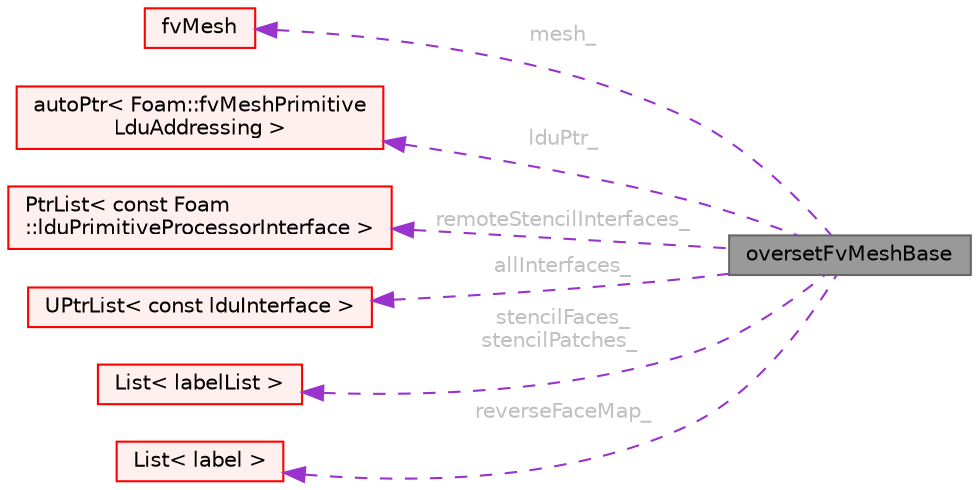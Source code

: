 digraph "oversetFvMeshBase"
{
 // LATEX_PDF_SIZE
  bgcolor="transparent";
  edge [fontname=Helvetica,fontsize=10,labelfontname=Helvetica,labelfontsize=10];
  node [fontname=Helvetica,fontsize=10,shape=box,height=0.2,width=0.4];
  rankdir="LR";
  Node1 [id="Node000001",label="oversetFvMeshBase",height=0.2,width=0.4,color="gray40", fillcolor="grey60", style="filled", fontcolor="black",tooltip="Support for overset functionality."];
  Node2 -> Node1 [id="edge1_Node000001_Node000002",dir="back",color="darkorchid3",style="dashed",tooltip=" ",label=" mesh_",fontcolor="grey" ];
  Node2 [id="Node000002",label="fvMesh",height=0.2,width=0.4,color="red", fillcolor="#FFF0F0", style="filled",URL="$classFoam_1_1fvMesh.html",tooltip="Mesh data needed to do the Finite Volume discretisation."];
  Node54 -> Node1 [id="edge2_Node000001_Node000054",dir="back",color="darkorchid3",style="dashed",tooltip=" ",label=" lduPtr_",fontcolor="grey" ];
  Node54 [id="Node000054",label="autoPtr\< Foam::fvMeshPrimitive\lLduAddressing \>",height=0.2,width=0.4,color="red", fillcolor="#FFF0F0", style="filled",URL="$classFoam_1_1autoPtr.html",tooltip=" "];
  Node56 -> Node1 [id="edge3_Node000001_Node000056",dir="back",color="darkorchid3",style="dashed",tooltip=" ",label=" remoteStencilInterfaces_",fontcolor="grey" ];
  Node56 [id="Node000056",label="PtrList\< const Foam\l::lduPrimitiveProcessorInterface \>",height=0.2,width=0.4,color="red", fillcolor="#FFF0F0", style="filled",URL="$classFoam_1_1PtrList.html",tooltip=" "];
  Node59 -> Node1 [id="edge4_Node000001_Node000059",dir="back",color="darkorchid3",style="dashed",tooltip=" ",label=" allInterfaces_",fontcolor="grey" ];
  Node59 [id="Node000059",label="UPtrList\< const lduInterface \>",height=0.2,width=0.4,color="red", fillcolor="#FFF0F0", style="filled",URL="$classFoam_1_1UPtrList.html",tooltip=" "];
  Node66 -> Node1 [id="edge5_Node000001_Node000066",dir="back",color="darkorchid3",style="dashed",tooltip=" ",label=" stencilFaces_\nstencilPatches_",fontcolor="grey" ];
  Node66 [id="Node000066",label="List\< labelList \>",height=0.2,width=0.4,color="red", fillcolor="#FFF0F0", style="filled",URL="$classFoam_1_1List.html",tooltip=" "];
  Node68 -> Node1 [id="edge6_Node000001_Node000068",dir="back",color="darkorchid3",style="dashed",tooltip=" ",label=" reverseFaceMap_",fontcolor="grey" ];
  Node68 [id="Node000068",label="List\< label \>",height=0.2,width=0.4,color="red", fillcolor="#FFF0F0", style="filled",URL="$classFoam_1_1List.html",tooltip=" "];
}
